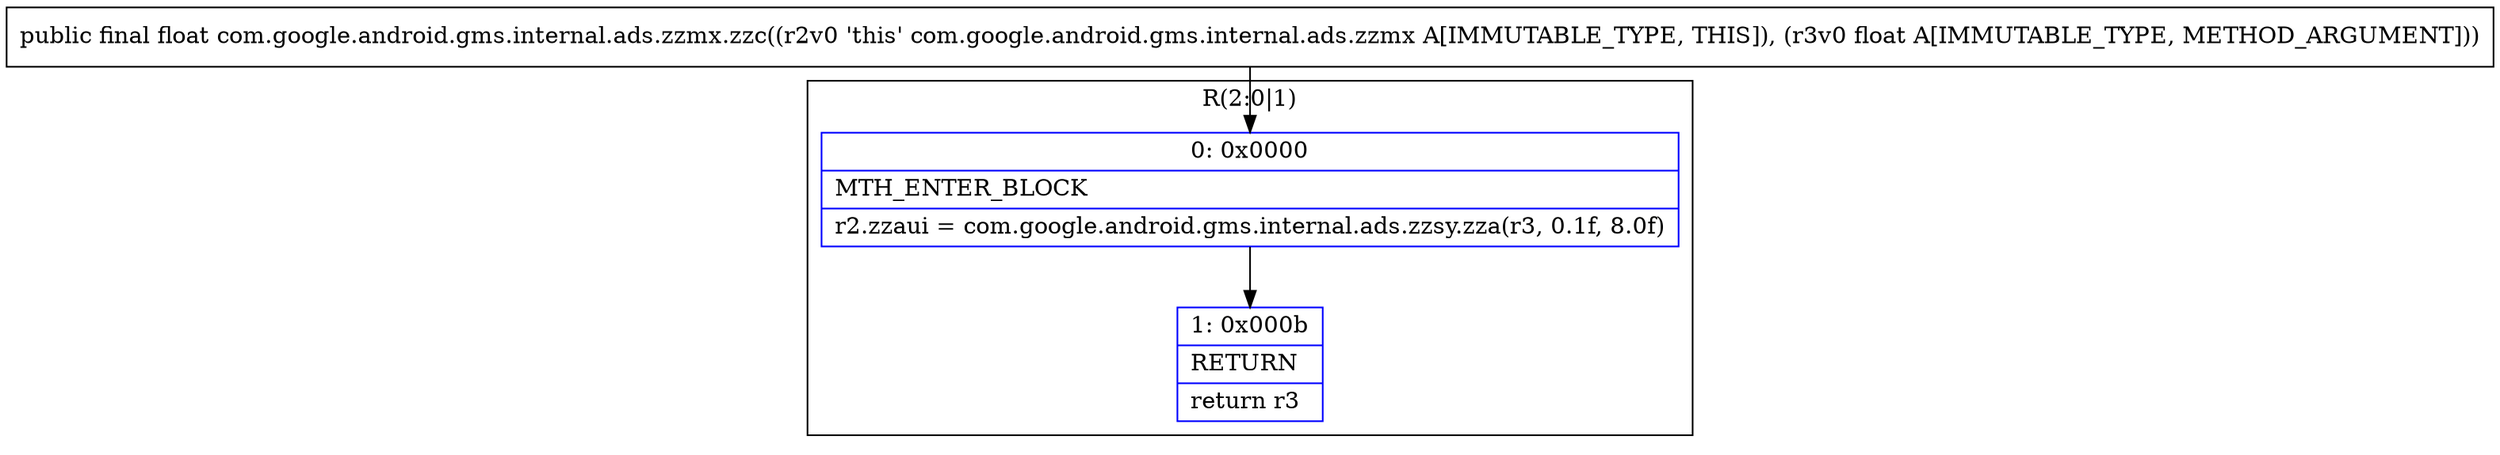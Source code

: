 digraph "CFG forcom.google.android.gms.internal.ads.zzmx.zzc(F)F" {
subgraph cluster_Region_1979879509 {
label = "R(2:0|1)";
node [shape=record,color=blue];
Node_0 [shape=record,label="{0\:\ 0x0000|MTH_ENTER_BLOCK\l|r2.zzaui = com.google.android.gms.internal.ads.zzsy.zza(r3, 0.1f, 8.0f)\l}"];
Node_1 [shape=record,label="{1\:\ 0x000b|RETURN\l|return r3\l}"];
}
MethodNode[shape=record,label="{public final float com.google.android.gms.internal.ads.zzmx.zzc((r2v0 'this' com.google.android.gms.internal.ads.zzmx A[IMMUTABLE_TYPE, THIS]), (r3v0 float A[IMMUTABLE_TYPE, METHOD_ARGUMENT])) }"];
MethodNode -> Node_0;
Node_0 -> Node_1;
}

